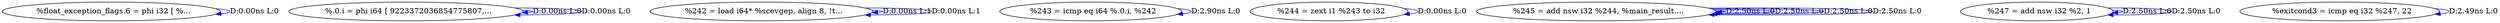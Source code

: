digraph {
Node0x2906e80[label="  %float_exception_flags.6 = phi i32 [ %..."];
Node0x2906e80 -> Node0x2906e80[label="D:0.00ns L:0",color=blue];
Node0x2906f60[label="  %.0.i = phi i64 [ 9223372036854775807,..."];
Node0x2906f60 -> Node0x2906f60[label="D:0.00ns L:0",color=blue];
Node0x2906f60 -> Node0x2906f60[label="D:0.00ns L:0",color=blue];
Node0x2907040[label="  %242 = load i64* %scevgep, align 8, !t..."];
Node0x2907040 -> Node0x2907040[label="D:0.00ns L:1",color=blue];
Node0x2907040 -> Node0x2907040[label="D:0.00ns L:1",color=blue];
Node0x2907120[label="  %243 = icmp eq i64 %.0.i, %242"];
Node0x2907120 -> Node0x2907120[label="D:2.90ns L:0",color=blue];
Node0x2907200[label="  %244 = zext i1 %243 to i32"];
Node0x2907200 -> Node0x2907200[label="D:0.00ns L:0",color=blue];
Node0x29072e0[label="  %245 = add nsw i32 %244, %main_result...."];
Node0x29072e0 -> Node0x29072e0[label="D:2.50ns L:0",color=blue];
Node0x29072e0 -> Node0x29072e0[label="D:2.50ns L:0",color=blue];
Node0x29072e0 -> Node0x29072e0[label="D:2.50ns L:0",color=blue];
Node0x29072e0 -> Node0x29072e0[label="D:2.50ns L:0",color=blue];
Node0x29074a0[label="  %247 = add nsw i32 %2, 1"];
Node0x29074a0 -> Node0x29074a0[label="D:2.50ns L:0",color=blue];
Node0x29074a0 -> Node0x29074a0[label="D:2.50ns L:0",color=blue];
Node0x2907580[label="  %exitcond3 = icmp eq i32 %247, 22"];
Node0x2907580 -> Node0x2907580[label="D:2.49ns L:0",color=blue];
}
